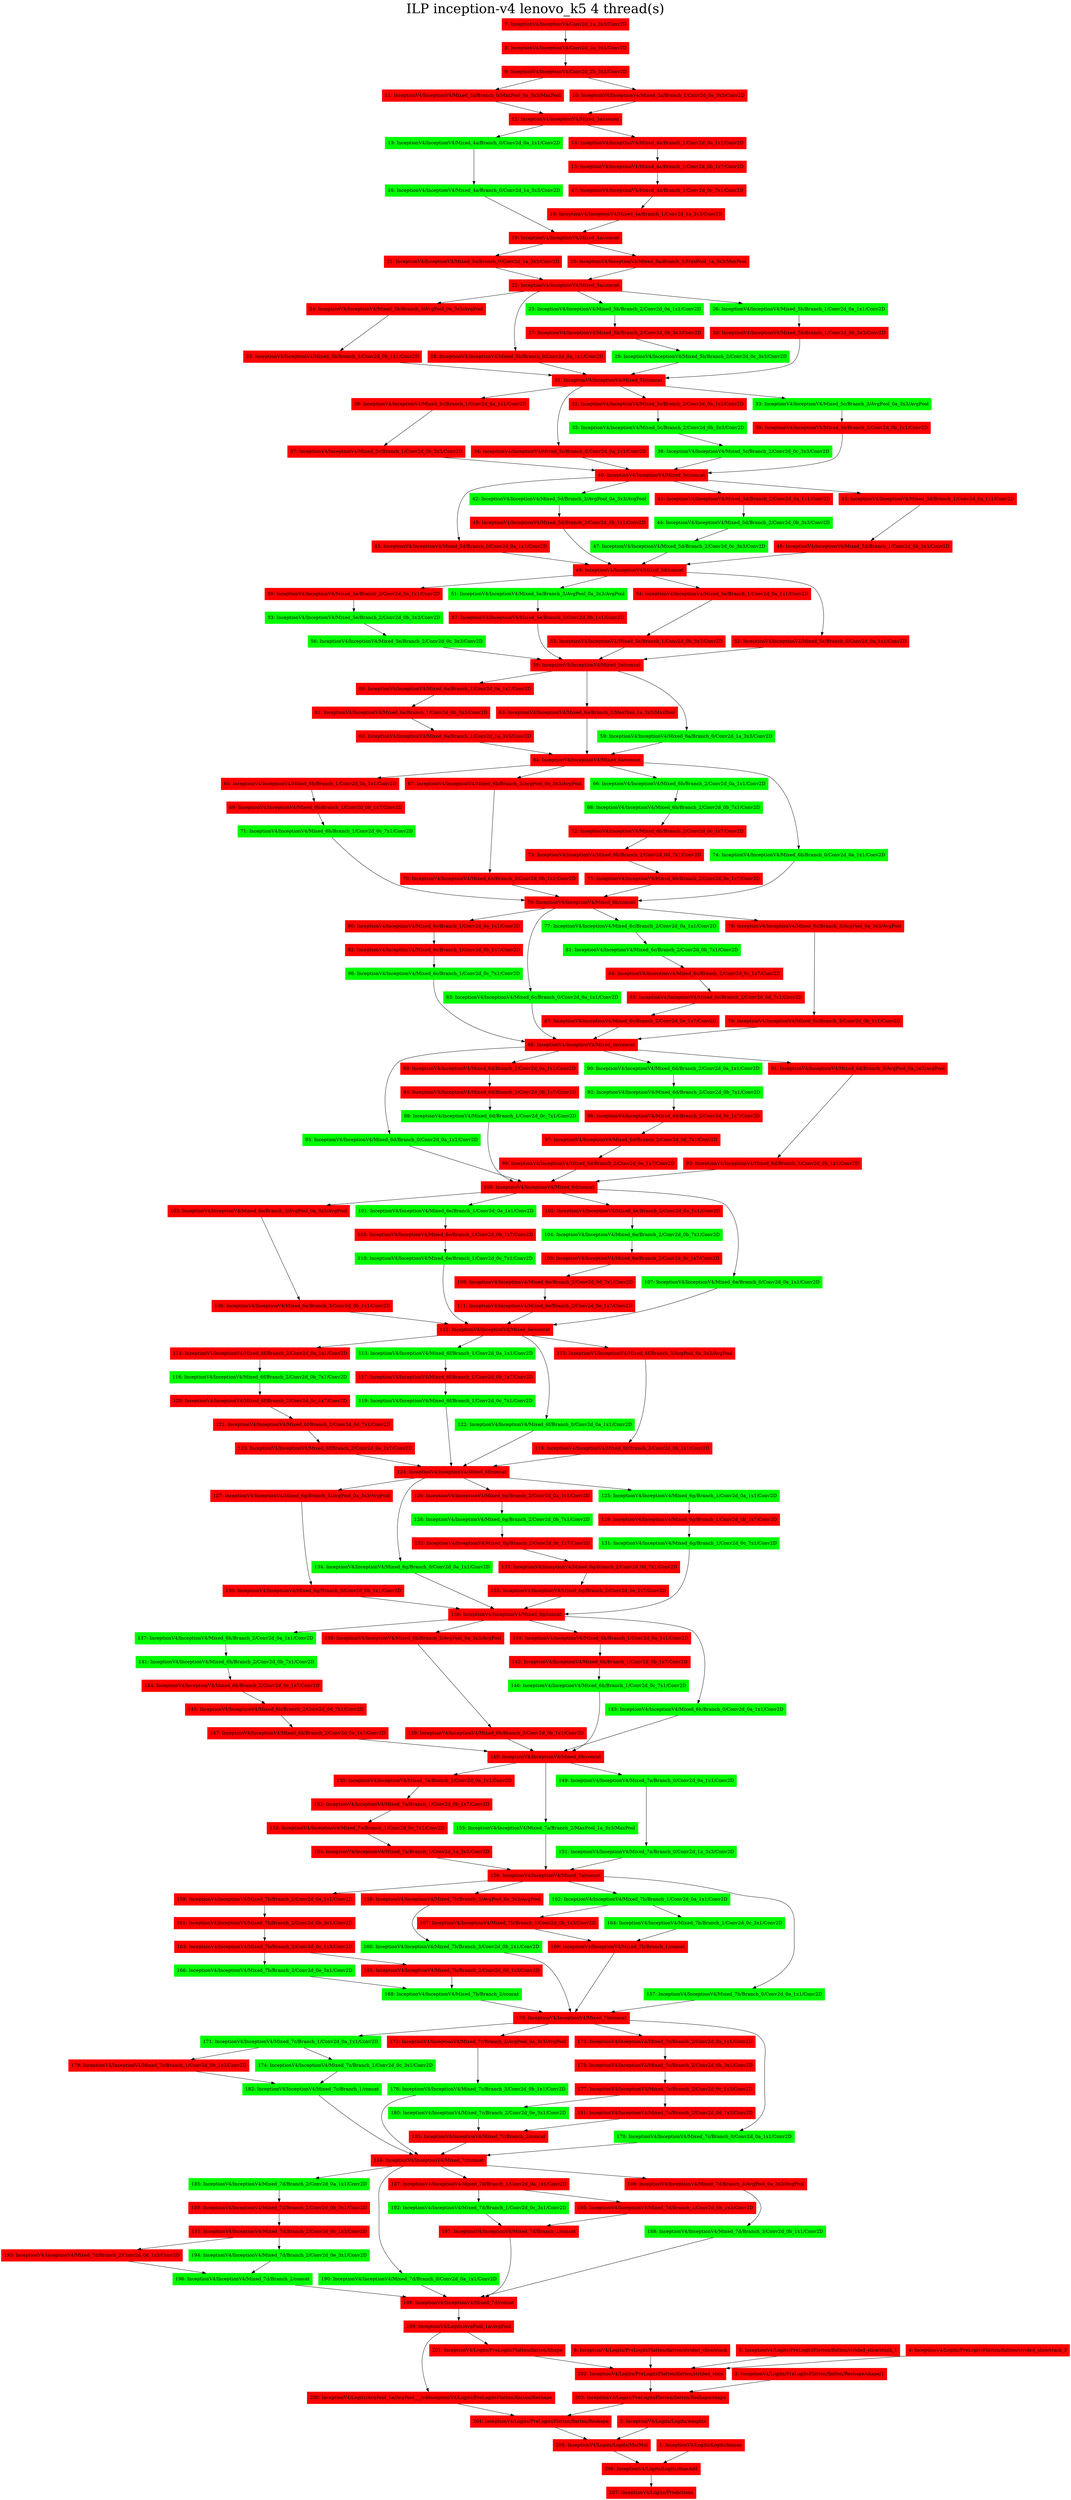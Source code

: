 digraph G {
label     = "ILP inception-v4 lenovo_k5 4 thread(s)"
    labelloc  =  t // t: Place the graph's title on top.
    fontsize  = 40 // Make title stand out by giving a large font size
    fontcolor = black"7: InceptionV4/InceptionV4/Conv2d_1a_3x3/Conv2D"->"8: InceptionV4/InceptionV4/Conv2d_2a_3x3/Conv2D";
"7: InceptionV4/InceptionV4/Conv2d_1a_3x3/Conv2D" [shape=box,style=filled,color=red];
"8: InceptionV4/InceptionV4/Conv2d_2a_3x3/Conv2D"->"9: InceptionV4/InceptionV4/Conv2d_2b_3x3/Conv2D";
"8: InceptionV4/InceptionV4/Conv2d_2a_3x3/Conv2D" [shape=box,style=filled,color=red];
"9: InceptionV4/InceptionV4/Conv2d_2b_3x3/Conv2D"->"11: InceptionV4/InceptionV4/Mixed_3a/Branch_0/MaxPool_0a_3x3/MaxPool";
"9: InceptionV4/InceptionV4/Conv2d_2b_3x3/Conv2D"->"10: InceptionV4/InceptionV4/Mixed_3a/Branch_1/Conv2d_0a_3x3/Conv2D";
"9: InceptionV4/InceptionV4/Conv2d_2b_3x3/Conv2D" [shape=box,style=filled,color=red];
"11: InceptionV4/InceptionV4/Mixed_3a/Branch_0/MaxPool_0a_3x3/MaxPool"->"12: InceptionV4/InceptionV4/Mixed_3a/concat";
"11: InceptionV4/InceptionV4/Mixed_3a/Branch_0/MaxPool_0a_3x3/MaxPool" [shape=box,style=filled,color=red];
"10: InceptionV4/InceptionV4/Mixed_3a/Branch_1/Conv2d_0a_3x3/Conv2D"->"12: InceptionV4/InceptionV4/Mixed_3a/concat";
"10: InceptionV4/InceptionV4/Mixed_3a/Branch_1/Conv2d_0a_3x3/Conv2D" [shape=box,style=filled,color=red];
"12: InceptionV4/InceptionV4/Mixed_3a/concat"->"13: InceptionV4/InceptionV4/Mixed_4a/Branch_0/Conv2d_0a_1x1/Conv2D";
"12: InceptionV4/InceptionV4/Mixed_3a/concat"->"14: InceptionV4/InceptionV4/Mixed_4a/Branch_1/Conv2d_0a_1x1/Conv2D";
"12: InceptionV4/InceptionV4/Mixed_3a/concat" [shape=box,style=filled,color=red];
"13: InceptionV4/InceptionV4/Mixed_4a/Branch_0/Conv2d_0a_1x1/Conv2D"->"16: InceptionV4/InceptionV4/Mixed_4a/Branch_0/Conv2d_1a_3x3/Conv2D";
"13: InceptionV4/InceptionV4/Mixed_4a/Branch_0/Conv2d_0a_1x1/Conv2D" [shape=box,style=filled,color=green];
"16: InceptionV4/InceptionV4/Mixed_4a/Branch_0/Conv2d_1a_3x3/Conv2D"->"19: InceptionV4/InceptionV4/Mixed_4a/concat";
"16: InceptionV4/InceptionV4/Mixed_4a/Branch_0/Conv2d_1a_3x3/Conv2D" [shape=box,style=filled,color=green];
"14: InceptionV4/InceptionV4/Mixed_4a/Branch_1/Conv2d_0a_1x1/Conv2D"->"15: InceptionV4/InceptionV4/Mixed_4a/Branch_1/Conv2d_0b_1x7/Conv2D";
"14: InceptionV4/InceptionV4/Mixed_4a/Branch_1/Conv2d_0a_1x1/Conv2D" [shape=box,style=filled,color=red];
"15: InceptionV4/InceptionV4/Mixed_4a/Branch_1/Conv2d_0b_1x7/Conv2D"->"17: InceptionV4/InceptionV4/Mixed_4a/Branch_1/Conv2d_0c_7x1/Conv2D";
"15: InceptionV4/InceptionV4/Mixed_4a/Branch_1/Conv2d_0b_1x7/Conv2D" [shape=box,style=filled,color=red];
"17: InceptionV4/InceptionV4/Mixed_4a/Branch_1/Conv2d_0c_7x1/Conv2D"->"18: InceptionV4/InceptionV4/Mixed_4a/Branch_1/Conv2d_1a_3x3/Conv2D";
"17: InceptionV4/InceptionV4/Mixed_4a/Branch_1/Conv2d_0c_7x1/Conv2D" [shape=box,style=filled,color=red];
"18: InceptionV4/InceptionV4/Mixed_4a/Branch_1/Conv2d_1a_3x3/Conv2D"->"19: InceptionV4/InceptionV4/Mixed_4a/concat";
"18: InceptionV4/InceptionV4/Mixed_4a/Branch_1/Conv2d_1a_3x3/Conv2D" [shape=box,style=filled,color=red];
"19: InceptionV4/InceptionV4/Mixed_4a/concat"->"21: InceptionV4/InceptionV4/Mixed_5a/Branch_0/Conv2d_1a_3x3/Conv2D";
"19: InceptionV4/InceptionV4/Mixed_4a/concat"->"20: InceptionV4/InceptionV4/Mixed_5a/Branch_1/MaxPool_1a_3x3/MaxPool";
"19: InceptionV4/InceptionV4/Mixed_4a/concat" [shape=box,style=filled,color=red];
"21: InceptionV4/InceptionV4/Mixed_5a/Branch_0/Conv2d_1a_3x3/Conv2D"->"22: InceptionV4/InceptionV4/Mixed_5a/concat";
"21: InceptionV4/InceptionV4/Mixed_5a/Branch_0/Conv2d_1a_3x3/Conv2D" [shape=box,style=filled,color=red];
"20: InceptionV4/InceptionV4/Mixed_5a/Branch_1/MaxPool_1a_3x3/MaxPool"->"22: InceptionV4/InceptionV4/Mixed_5a/concat";
"20: InceptionV4/InceptionV4/Mixed_5a/Branch_1/MaxPool_1a_3x3/MaxPool" [shape=box,style=filled,color=red];
"22: InceptionV4/InceptionV4/Mixed_5a/concat"->"24: InceptionV4/InceptionV4/Mixed_5b/Branch_3/AvgPool_0a_3x3/AvgPool";
"22: InceptionV4/InceptionV4/Mixed_5a/concat"->"28: InceptionV4/InceptionV4/Mixed_5b/Branch_0/Conv2d_0a_1x1/Conv2D";
"22: InceptionV4/InceptionV4/Mixed_5a/concat"->"23: InceptionV4/InceptionV4/Mixed_5b/Branch_2/Conv2d_0a_1x1/Conv2D";
"22: InceptionV4/InceptionV4/Mixed_5a/concat"->"26: InceptionV4/InceptionV4/Mixed_5b/Branch_1/Conv2d_0a_1x1/Conv2D";
"22: InceptionV4/InceptionV4/Mixed_5a/concat" [shape=box,style=filled,color=red];
"28: InceptionV4/InceptionV4/Mixed_5b/Branch_0/Conv2d_0a_1x1/Conv2D"->"31: InceptionV4/InceptionV4/Mixed_5b/concat";
"28: InceptionV4/InceptionV4/Mixed_5b/Branch_0/Conv2d_0a_1x1/Conv2D" [shape=box,style=filled,color=red];
"26: InceptionV4/InceptionV4/Mixed_5b/Branch_1/Conv2d_0a_1x1/Conv2D"->"30: InceptionV4/InceptionV4/Mixed_5b/Branch_1/Conv2d_0b_3x3/Conv2D";
"26: InceptionV4/InceptionV4/Mixed_5b/Branch_1/Conv2d_0a_1x1/Conv2D" [shape=box,style=filled,color=green];
"30: InceptionV4/InceptionV4/Mixed_5b/Branch_1/Conv2d_0b_3x3/Conv2D"->"31: InceptionV4/InceptionV4/Mixed_5b/concat";
"30: InceptionV4/InceptionV4/Mixed_5b/Branch_1/Conv2d_0b_3x3/Conv2D" [shape=box,style=filled,color=red];
"23: InceptionV4/InceptionV4/Mixed_5b/Branch_2/Conv2d_0a_1x1/Conv2D"->"27: InceptionV4/InceptionV4/Mixed_5b/Branch_2/Conv2d_0b_3x3/Conv2D";
"23: InceptionV4/InceptionV4/Mixed_5b/Branch_2/Conv2d_0a_1x1/Conv2D" [shape=box,style=filled,color=green];
"27: InceptionV4/InceptionV4/Mixed_5b/Branch_2/Conv2d_0b_3x3/Conv2D"->"29: InceptionV4/InceptionV4/Mixed_5b/Branch_2/Conv2d_0c_3x3/Conv2D";
"27: InceptionV4/InceptionV4/Mixed_5b/Branch_2/Conv2d_0b_3x3/Conv2D" [shape=box,style=filled,color=red];
"29: InceptionV4/InceptionV4/Mixed_5b/Branch_2/Conv2d_0c_3x3/Conv2D"->"31: InceptionV4/InceptionV4/Mixed_5b/concat";
"29: InceptionV4/InceptionV4/Mixed_5b/Branch_2/Conv2d_0c_3x3/Conv2D" [shape=box,style=filled,color=green];
"24: InceptionV4/InceptionV4/Mixed_5b/Branch_3/AvgPool_0a_3x3/AvgPool"->"25: InceptionV4/InceptionV4/Mixed_5b/Branch_3/Conv2d_0b_1x1/Conv2D";
"24: InceptionV4/InceptionV4/Mixed_5b/Branch_3/AvgPool_0a_3x3/AvgPool" [shape=box,style=filled,color=red];
"25: InceptionV4/InceptionV4/Mixed_5b/Branch_3/Conv2d_0b_1x1/Conv2D"->"31: InceptionV4/InceptionV4/Mixed_5b/concat";
"25: InceptionV4/InceptionV4/Mixed_5b/Branch_3/Conv2d_0b_1x1/Conv2D" [shape=box,style=filled,color=red];
"31: InceptionV4/InceptionV4/Mixed_5b/concat"->"36: InceptionV4/InceptionV4/Mixed_5c/Branch_1/Conv2d_0a_1x1/Conv2D";
"31: InceptionV4/InceptionV4/Mixed_5b/concat"->"34: InceptionV4/InceptionV4/Mixed_5c/Branch_0/Conv2d_0a_1x1/Conv2D";
"31: InceptionV4/InceptionV4/Mixed_5b/concat"->"32: InceptionV4/InceptionV4/Mixed_5c/Branch_2/Conv2d_0a_1x1/Conv2D";
"31: InceptionV4/InceptionV4/Mixed_5b/concat"->"33: InceptionV4/InceptionV4/Mixed_5c/Branch_3/AvgPool_0a_3x3/AvgPool";
"31: InceptionV4/InceptionV4/Mixed_5b/concat" [shape=box,style=filled,color=red];
"34: InceptionV4/InceptionV4/Mixed_5c/Branch_0/Conv2d_0a_1x1/Conv2D"->"40: InceptionV4/InceptionV4/Mixed_5c/concat";
"34: InceptionV4/InceptionV4/Mixed_5c/Branch_0/Conv2d_0a_1x1/Conv2D" [shape=box,style=filled,color=red];
"36: InceptionV4/InceptionV4/Mixed_5c/Branch_1/Conv2d_0a_1x1/Conv2D"->"37: InceptionV4/InceptionV4/Mixed_5c/Branch_1/Conv2d_0b_3x3/Conv2D";
"36: InceptionV4/InceptionV4/Mixed_5c/Branch_1/Conv2d_0a_1x1/Conv2D" [shape=box,style=filled,color=red];
"37: InceptionV4/InceptionV4/Mixed_5c/Branch_1/Conv2d_0b_3x3/Conv2D"->"40: InceptionV4/InceptionV4/Mixed_5c/concat";
"37: InceptionV4/InceptionV4/Mixed_5c/Branch_1/Conv2d_0b_3x3/Conv2D" [shape=box,style=filled,color=red];
"32: InceptionV4/InceptionV4/Mixed_5c/Branch_2/Conv2d_0a_1x1/Conv2D"->"35: InceptionV4/InceptionV4/Mixed_5c/Branch_2/Conv2d_0b_3x3/Conv2D";
"32: InceptionV4/InceptionV4/Mixed_5c/Branch_2/Conv2d_0a_1x1/Conv2D" [shape=box,style=filled,color=red];
"35: InceptionV4/InceptionV4/Mixed_5c/Branch_2/Conv2d_0b_3x3/Conv2D"->"38: InceptionV4/InceptionV4/Mixed_5c/Branch_2/Conv2d_0c_3x3/Conv2D";
"35: InceptionV4/InceptionV4/Mixed_5c/Branch_2/Conv2d_0b_3x3/Conv2D" [shape=box,style=filled,color=green];
"38: InceptionV4/InceptionV4/Mixed_5c/Branch_2/Conv2d_0c_3x3/Conv2D"->"40: InceptionV4/InceptionV4/Mixed_5c/concat";
"38: InceptionV4/InceptionV4/Mixed_5c/Branch_2/Conv2d_0c_3x3/Conv2D" [shape=box,style=filled,color=green];
"33: InceptionV4/InceptionV4/Mixed_5c/Branch_3/AvgPool_0a_3x3/AvgPool"->"39: InceptionV4/InceptionV4/Mixed_5c/Branch_3/Conv2d_0b_1x1/Conv2D";
"33: InceptionV4/InceptionV4/Mixed_5c/Branch_3/AvgPool_0a_3x3/AvgPool" [shape=box,style=filled,color=green];
"39: InceptionV4/InceptionV4/Mixed_5c/Branch_3/Conv2d_0b_1x1/Conv2D"->"40: InceptionV4/InceptionV4/Mixed_5c/concat";
"39: InceptionV4/InceptionV4/Mixed_5c/Branch_3/Conv2d_0b_1x1/Conv2D" [shape=box,style=filled,color=red];
"40: InceptionV4/InceptionV4/Mixed_5c/concat"->"43: InceptionV4/InceptionV4/Mixed_5d/Branch_0/Conv2d_0a_1x1/Conv2D";
"40: InceptionV4/InceptionV4/Mixed_5c/concat"->"42: InceptionV4/InceptionV4/Mixed_5d/Branch_3/AvgPool_0a_3x3/AvgPool";
"40: InceptionV4/InceptionV4/Mixed_5c/concat"->"41: InceptionV4/InceptionV4/Mixed_5d/Branch_2/Conv2d_0a_1x1/Conv2D";
"40: InceptionV4/InceptionV4/Mixed_5c/concat"->"45: InceptionV4/InceptionV4/Mixed_5d/Branch_1/Conv2d_0a_1x1/Conv2D";
"40: InceptionV4/InceptionV4/Mixed_5c/concat" [shape=box,style=filled,color=red];
"43: InceptionV4/InceptionV4/Mixed_5d/Branch_0/Conv2d_0a_1x1/Conv2D"->"49: InceptionV4/InceptionV4/Mixed_5d/concat";
"43: InceptionV4/InceptionV4/Mixed_5d/Branch_0/Conv2d_0a_1x1/Conv2D" [shape=box,style=filled,color=red];
"45: InceptionV4/InceptionV4/Mixed_5d/Branch_1/Conv2d_0a_1x1/Conv2D"->"46: InceptionV4/InceptionV4/Mixed_5d/Branch_1/Conv2d_0b_3x3/Conv2D";
"45: InceptionV4/InceptionV4/Mixed_5d/Branch_1/Conv2d_0a_1x1/Conv2D" [shape=box,style=filled,color=red];
"46: InceptionV4/InceptionV4/Mixed_5d/Branch_1/Conv2d_0b_3x3/Conv2D"->"49: InceptionV4/InceptionV4/Mixed_5d/concat";
"46: InceptionV4/InceptionV4/Mixed_5d/Branch_1/Conv2d_0b_3x3/Conv2D" [shape=box,style=filled,color=red];
"41: InceptionV4/InceptionV4/Mixed_5d/Branch_2/Conv2d_0a_1x1/Conv2D"->"44: InceptionV4/InceptionV4/Mixed_5d/Branch_2/Conv2d_0b_3x3/Conv2D";
"41: InceptionV4/InceptionV4/Mixed_5d/Branch_2/Conv2d_0a_1x1/Conv2D" [shape=box,style=filled,color=red];
"44: InceptionV4/InceptionV4/Mixed_5d/Branch_2/Conv2d_0b_3x3/Conv2D"->"47: InceptionV4/InceptionV4/Mixed_5d/Branch_2/Conv2d_0c_3x3/Conv2D";
"44: InceptionV4/InceptionV4/Mixed_5d/Branch_2/Conv2d_0b_3x3/Conv2D" [shape=box,style=filled,color=green];
"47: InceptionV4/InceptionV4/Mixed_5d/Branch_2/Conv2d_0c_3x3/Conv2D"->"49: InceptionV4/InceptionV4/Mixed_5d/concat";
"47: InceptionV4/InceptionV4/Mixed_5d/Branch_2/Conv2d_0c_3x3/Conv2D" [shape=box,style=filled,color=green];
"42: InceptionV4/InceptionV4/Mixed_5d/Branch_3/AvgPool_0a_3x3/AvgPool"->"48: InceptionV4/InceptionV4/Mixed_5d/Branch_3/Conv2d_0b_1x1/Conv2D";
"42: InceptionV4/InceptionV4/Mixed_5d/Branch_3/AvgPool_0a_3x3/AvgPool" [shape=box,style=filled,color=green];
"48: InceptionV4/InceptionV4/Mixed_5d/Branch_3/Conv2d_0b_1x1/Conv2D"->"49: InceptionV4/InceptionV4/Mixed_5d/concat";
"48: InceptionV4/InceptionV4/Mixed_5d/Branch_3/Conv2d_0b_1x1/Conv2D" [shape=box,style=filled,color=red];
"49: InceptionV4/InceptionV4/Mixed_5d/concat"->"50: InceptionV4/InceptionV4/Mixed_5e/Branch_2/Conv2d_0a_1x1/Conv2D";
"49: InceptionV4/InceptionV4/Mixed_5d/concat"->"51: InceptionV4/InceptionV4/Mixed_5e/Branch_3/AvgPool_0a_3x3/AvgPool";
"49: InceptionV4/InceptionV4/Mixed_5d/concat"->"54: InceptionV4/InceptionV4/Mixed_5e/Branch_1/Conv2d_0a_1x1/Conv2D";
"49: InceptionV4/InceptionV4/Mixed_5d/concat"->"52: InceptionV4/InceptionV4/Mixed_5e/Branch_0/Conv2d_0a_1x1/Conv2D";
"49: InceptionV4/InceptionV4/Mixed_5d/concat" [shape=box,style=filled,color=red];
"52: InceptionV4/InceptionV4/Mixed_5e/Branch_0/Conv2d_0a_1x1/Conv2D"->"58: InceptionV4/InceptionV4/Mixed_5e/concat";
"52: InceptionV4/InceptionV4/Mixed_5e/Branch_0/Conv2d_0a_1x1/Conv2D" [shape=box,style=filled,color=red];
"54: InceptionV4/InceptionV4/Mixed_5e/Branch_1/Conv2d_0a_1x1/Conv2D"->"55: InceptionV4/InceptionV4/Mixed_5e/Branch_1/Conv2d_0b_3x3/Conv2D";
"54: InceptionV4/InceptionV4/Mixed_5e/Branch_1/Conv2d_0a_1x1/Conv2D" [shape=box,style=filled,color=red];
"55: InceptionV4/InceptionV4/Mixed_5e/Branch_1/Conv2d_0b_3x3/Conv2D"->"58: InceptionV4/InceptionV4/Mixed_5e/concat";
"55: InceptionV4/InceptionV4/Mixed_5e/Branch_1/Conv2d_0b_3x3/Conv2D" [shape=box,style=filled,color=red];
"50: InceptionV4/InceptionV4/Mixed_5e/Branch_2/Conv2d_0a_1x1/Conv2D"->"53: InceptionV4/InceptionV4/Mixed_5e/Branch_2/Conv2d_0b_3x3/Conv2D";
"50: InceptionV4/InceptionV4/Mixed_5e/Branch_2/Conv2d_0a_1x1/Conv2D" [shape=box,style=filled,color=red];
"53: InceptionV4/InceptionV4/Mixed_5e/Branch_2/Conv2d_0b_3x3/Conv2D"->"56: InceptionV4/InceptionV4/Mixed_5e/Branch_2/Conv2d_0c_3x3/Conv2D";
"53: InceptionV4/InceptionV4/Mixed_5e/Branch_2/Conv2d_0b_3x3/Conv2D" [shape=box,style=filled,color=green];
"56: InceptionV4/InceptionV4/Mixed_5e/Branch_2/Conv2d_0c_3x3/Conv2D"->"58: InceptionV4/InceptionV4/Mixed_5e/concat";
"56: InceptionV4/InceptionV4/Mixed_5e/Branch_2/Conv2d_0c_3x3/Conv2D" [shape=box,style=filled,color=green];
"51: InceptionV4/InceptionV4/Mixed_5e/Branch_3/AvgPool_0a_3x3/AvgPool"->"57: InceptionV4/InceptionV4/Mixed_5e/Branch_3/Conv2d_0b_1x1/Conv2D";
"51: InceptionV4/InceptionV4/Mixed_5e/Branch_3/AvgPool_0a_3x3/AvgPool" [shape=box,style=filled,color=green];
"57: InceptionV4/InceptionV4/Mixed_5e/Branch_3/Conv2d_0b_1x1/Conv2D"->"58: InceptionV4/InceptionV4/Mixed_5e/concat";
"57: InceptionV4/InceptionV4/Mixed_5e/Branch_3/Conv2d_0b_1x1/Conv2D" [shape=box,style=filled,color=red];
"58: InceptionV4/InceptionV4/Mixed_5e/concat"->"60: InceptionV4/InceptionV4/Mixed_6a/Branch_1/Conv2d_0a_1x1/Conv2D";
"58: InceptionV4/InceptionV4/Mixed_5e/concat"->"63: InceptionV4/InceptionV4/Mixed_6a/Branch_2/MaxPool_1a_3x3/MaxPool";
"58: InceptionV4/InceptionV4/Mixed_5e/concat"->"59: InceptionV4/InceptionV4/Mixed_6a/Branch_0/Conv2d_1a_3x3/Conv2D";
"58: InceptionV4/InceptionV4/Mixed_5e/concat" [shape=box,style=filled,color=red];
"59: InceptionV4/InceptionV4/Mixed_6a/Branch_0/Conv2d_1a_3x3/Conv2D"->"64: InceptionV4/InceptionV4/Mixed_6a/concat";
"59: InceptionV4/InceptionV4/Mixed_6a/Branch_0/Conv2d_1a_3x3/Conv2D" [shape=box,style=filled,color=green];
"60: InceptionV4/InceptionV4/Mixed_6a/Branch_1/Conv2d_0a_1x1/Conv2D"->"61: InceptionV4/InceptionV4/Mixed_6a/Branch_1/Conv2d_0b_3x3/Conv2D";
"60: InceptionV4/InceptionV4/Mixed_6a/Branch_1/Conv2d_0a_1x1/Conv2D" [shape=box,style=filled,color=red];
"61: InceptionV4/InceptionV4/Mixed_6a/Branch_1/Conv2d_0b_3x3/Conv2D"->"62: InceptionV4/InceptionV4/Mixed_6a/Branch_1/Conv2d_1a_3x3/Conv2D";
"61: InceptionV4/InceptionV4/Mixed_6a/Branch_1/Conv2d_0b_3x3/Conv2D" [shape=box,style=filled,color=red];
"62: InceptionV4/InceptionV4/Mixed_6a/Branch_1/Conv2d_1a_3x3/Conv2D"->"64: InceptionV4/InceptionV4/Mixed_6a/concat";
"62: InceptionV4/InceptionV4/Mixed_6a/Branch_1/Conv2d_1a_3x3/Conv2D" [shape=box,style=filled,color=red];
"63: InceptionV4/InceptionV4/Mixed_6a/Branch_2/MaxPool_1a_3x3/MaxPool"->"64: InceptionV4/InceptionV4/Mixed_6a/concat";
"63: InceptionV4/InceptionV4/Mixed_6a/Branch_2/MaxPool_1a_3x3/MaxPool" [shape=box,style=filled,color=red];
"64: InceptionV4/InceptionV4/Mixed_6a/concat"->"65: InceptionV4/InceptionV4/Mixed_6b/Branch_1/Conv2d_0a_1x1/Conv2D";
"64: InceptionV4/InceptionV4/Mixed_6a/concat"->"67: InceptionV4/InceptionV4/Mixed_6b/Branch_3/AvgPool_0a_3x3/AvgPool";
"64: InceptionV4/InceptionV4/Mixed_6a/concat"->"66: InceptionV4/InceptionV4/Mixed_6b/Branch_2/Conv2d_0a_1x1/Conv2D";
"64: InceptionV4/InceptionV4/Mixed_6a/concat"->"74: InceptionV4/InceptionV4/Mixed_6b/Branch_0/Conv2d_0a_1x1/Conv2D";
"64: InceptionV4/InceptionV4/Mixed_6a/concat" [shape=box,style=filled,color=red];
"74: InceptionV4/InceptionV4/Mixed_6b/Branch_0/Conv2d_0a_1x1/Conv2D"->"76: InceptionV4/InceptionV4/Mixed_6b/concat";
"74: InceptionV4/InceptionV4/Mixed_6b/Branch_0/Conv2d_0a_1x1/Conv2D" [shape=box,style=filled,color=green];
"65: InceptionV4/InceptionV4/Mixed_6b/Branch_1/Conv2d_0a_1x1/Conv2D"->"69: InceptionV4/InceptionV4/Mixed_6b/Branch_1/Conv2d_0b_1x7/Conv2D";
"65: InceptionV4/InceptionV4/Mixed_6b/Branch_1/Conv2d_0a_1x1/Conv2D" [shape=box,style=filled,color=red];
"69: InceptionV4/InceptionV4/Mixed_6b/Branch_1/Conv2d_0b_1x7/Conv2D"->"71: InceptionV4/InceptionV4/Mixed_6b/Branch_1/Conv2d_0c_7x1/Conv2D";
"69: InceptionV4/InceptionV4/Mixed_6b/Branch_1/Conv2d_0b_1x7/Conv2D" [shape=box,style=filled,color=red];
"71: InceptionV4/InceptionV4/Mixed_6b/Branch_1/Conv2d_0c_7x1/Conv2D"->"76: InceptionV4/InceptionV4/Mixed_6b/concat";
"71: InceptionV4/InceptionV4/Mixed_6b/Branch_1/Conv2d_0c_7x1/Conv2D" [shape=box,style=filled,color=green];
"66: InceptionV4/InceptionV4/Mixed_6b/Branch_2/Conv2d_0a_1x1/Conv2D"->"68: InceptionV4/InceptionV4/Mixed_6b/Branch_2/Conv2d_0b_7x1/Conv2D";
"66: InceptionV4/InceptionV4/Mixed_6b/Branch_2/Conv2d_0a_1x1/Conv2D" [shape=box,style=filled,color=green];
"68: InceptionV4/InceptionV4/Mixed_6b/Branch_2/Conv2d_0b_7x1/Conv2D"->"72: InceptionV4/InceptionV4/Mixed_6b/Branch_2/Conv2d_0c_1x7/Conv2D";
"68: InceptionV4/InceptionV4/Mixed_6b/Branch_2/Conv2d_0b_7x1/Conv2D" [shape=box,style=filled,color=green];
"72: InceptionV4/InceptionV4/Mixed_6b/Branch_2/Conv2d_0c_1x7/Conv2D"->"73: InceptionV4/InceptionV4/Mixed_6b/Branch_2/Conv2d_0d_7x1/Conv2D";
"72: InceptionV4/InceptionV4/Mixed_6b/Branch_2/Conv2d_0c_1x7/Conv2D" [shape=box,style=filled,color=red];
"73: InceptionV4/InceptionV4/Mixed_6b/Branch_2/Conv2d_0d_7x1/Conv2D"->"75: InceptionV4/InceptionV4/Mixed_6b/Branch_2/Conv2d_0e_1x7/Conv2D";
"73: InceptionV4/InceptionV4/Mixed_6b/Branch_2/Conv2d_0d_7x1/Conv2D" [shape=box,style=filled,color=red];
"75: InceptionV4/InceptionV4/Mixed_6b/Branch_2/Conv2d_0e_1x7/Conv2D"->"76: InceptionV4/InceptionV4/Mixed_6b/concat";
"75: InceptionV4/InceptionV4/Mixed_6b/Branch_2/Conv2d_0e_1x7/Conv2D" [shape=box,style=filled,color=red];
"67: InceptionV4/InceptionV4/Mixed_6b/Branch_3/AvgPool_0a_3x3/AvgPool"->"70: InceptionV4/InceptionV4/Mixed_6b/Branch_3/Conv2d_0b_1x1/Conv2D";
"67: InceptionV4/InceptionV4/Mixed_6b/Branch_3/AvgPool_0a_3x3/AvgPool" [shape=box,style=filled,color=red];
"70: InceptionV4/InceptionV4/Mixed_6b/Branch_3/Conv2d_0b_1x1/Conv2D"->"76: InceptionV4/InceptionV4/Mixed_6b/concat";
"70: InceptionV4/InceptionV4/Mixed_6b/Branch_3/Conv2d_0b_1x1/Conv2D" [shape=box,style=filled,color=red];
"76: InceptionV4/InceptionV4/Mixed_6b/concat"->"80: InceptionV4/InceptionV4/Mixed_6c/Branch_1/Conv2d_0a_1x1/Conv2D";
"76: InceptionV4/InceptionV4/Mixed_6b/concat"->"83: InceptionV4/InceptionV4/Mixed_6c/Branch_0/Conv2d_0a_1x1/Conv2D";
"76: InceptionV4/InceptionV4/Mixed_6b/concat"->"77: InceptionV4/InceptionV4/Mixed_6c/Branch_2/Conv2d_0a_1x1/Conv2D";
"76: InceptionV4/InceptionV4/Mixed_6b/concat"->"78: InceptionV4/InceptionV4/Mixed_6c/Branch_3/AvgPool_0a_3x3/AvgPool";
"76: InceptionV4/InceptionV4/Mixed_6b/concat" [shape=box,style=filled,color=red];
"83: InceptionV4/InceptionV4/Mixed_6c/Branch_0/Conv2d_0a_1x1/Conv2D"->"88: InceptionV4/InceptionV4/Mixed_6c/concat";
"83: InceptionV4/InceptionV4/Mixed_6c/Branch_0/Conv2d_0a_1x1/Conv2D" [shape=box,style=filled,color=green];
"80: InceptionV4/InceptionV4/Mixed_6c/Branch_1/Conv2d_0a_1x1/Conv2D"->"82: InceptionV4/InceptionV4/Mixed_6c/Branch_1/Conv2d_0b_1x7/Conv2D";
"80: InceptionV4/InceptionV4/Mixed_6c/Branch_1/Conv2d_0a_1x1/Conv2D" [shape=box,style=filled,color=red];
"82: InceptionV4/InceptionV4/Mixed_6c/Branch_1/Conv2d_0b_1x7/Conv2D"->"86: InceptionV4/InceptionV4/Mixed_6c/Branch_1/Conv2d_0c_7x1/Conv2D";
"82: InceptionV4/InceptionV4/Mixed_6c/Branch_1/Conv2d_0b_1x7/Conv2D" [shape=box,style=filled,color=red];
"86: InceptionV4/InceptionV4/Mixed_6c/Branch_1/Conv2d_0c_7x1/Conv2D"->"88: InceptionV4/InceptionV4/Mixed_6c/concat";
"86: InceptionV4/InceptionV4/Mixed_6c/Branch_1/Conv2d_0c_7x1/Conv2D" [shape=box,style=filled,color=green];
"77: InceptionV4/InceptionV4/Mixed_6c/Branch_2/Conv2d_0a_1x1/Conv2D"->"81: InceptionV4/InceptionV4/Mixed_6c/Branch_2/Conv2d_0b_7x1/Conv2D";
"77: InceptionV4/InceptionV4/Mixed_6c/Branch_2/Conv2d_0a_1x1/Conv2D" [shape=box,style=filled,color=green];
"81: InceptionV4/InceptionV4/Mixed_6c/Branch_2/Conv2d_0b_7x1/Conv2D"->"84: InceptionV4/InceptionV4/Mixed_6c/Branch_2/Conv2d_0c_1x7/Conv2D";
"81: InceptionV4/InceptionV4/Mixed_6c/Branch_2/Conv2d_0b_7x1/Conv2D" [shape=box,style=filled,color=green];
"84: InceptionV4/InceptionV4/Mixed_6c/Branch_2/Conv2d_0c_1x7/Conv2D"->"85: InceptionV4/InceptionV4/Mixed_6c/Branch_2/Conv2d_0d_7x1/Conv2D";
"84: InceptionV4/InceptionV4/Mixed_6c/Branch_2/Conv2d_0c_1x7/Conv2D" [shape=box,style=filled,color=red];
"85: InceptionV4/InceptionV4/Mixed_6c/Branch_2/Conv2d_0d_7x1/Conv2D"->"87: InceptionV4/InceptionV4/Mixed_6c/Branch_2/Conv2d_0e_1x7/Conv2D";
"85: InceptionV4/InceptionV4/Mixed_6c/Branch_2/Conv2d_0d_7x1/Conv2D" [shape=box,style=filled,color=red];
"87: InceptionV4/InceptionV4/Mixed_6c/Branch_2/Conv2d_0e_1x7/Conv2D"->"88: InceptionV4/InceptionV4/Mixed_6c/concat";
"87: InceptionV4/InceptionV4/Mixed_6c/Branch_2/Conv2d_0e_1x7/Conv2D" [shape=box,style=filled,color=red];
"78: InceptionV4/InceptionV4/Mixed_6c/Branch_3/AvgPool_0a_3x3/AvgPool"->"79: InceptionV4/InceptionV4/Mixed_6c/Branch_3/Conv2d_0b_1x1/Conv2D";
"78: InceptionV4/InceptionV4/Mixed_6c/Branch_3/AvgPool_0a_3x3/AvgPool" [shape=box,style=filled,color=red];
"79: InceptionV4/InceptionV4/Mixed_6c/Branch_3/Conv2d_0b_1x1/Conv2D"->"88: InceptionV4/InceptionV4/Mixed_6c/concat";
"79: InceptionV4/InceptionV4/Mixed_6c/Branch_3/Conv2d_0b_1x1/Conv2D" [shape=box,style=filled,color=red];
"88: InceptionV4/InceptionV4/Mixed_6c/concat"->"95: InceptionV4/InceptionV4/Mixed_6d/Branch_0/Conv2d_0a_1x1/Conv2D";
"88: InceptionV4/InceptionV4/Mixed_6c/concat"->"89: InceptionV4/InceptionV4/Mixed_6d/Branch_1/Conv2d_0a_1x1/Conv2D";
"88: InceptionV4/InceptionV4/Mixed_6c/concat"->"90: InceptionV4/InceptionV4/Mixed_6d/Branch_2/Conv2d_0a_1x1/Conv2D";
"88: InceptionV4/InceptionV4/Mixed_6c/concat"->"91: InceptionV4/InceptionV4/Mixed_6d/Branch_3/AvgPool_0a_3x3/AvgPool";
"88: InceptionV4/InceptionV4/Mixed_6c/concat" [shape=box,style=filled,color=red];
"95: InceptionV4/InceptionV4/Mixed_6d/Branch_0/Conv2d_0a_1x1/Conv2D"->"100: InceptionV4/InceptionV4/Mixed_6d/concat";
"95: InceptionV4/InceptionV4/Mixed_6d/Branch_0/Conv2d_0a_1x1/Conv2D" [shape=box,style=filled,color=green];
"89: InceptionV4/InceptionV4/Mixed_6d/Branch_1/Conv2d_0a_1x1/Conv2D"->"94: InceptionV4/InceptionV4/Mixed_6d/Branch_1/Conv2d_0b_1x7/Conv2D";
"89: InceptionV4/InceptionV4/Mixed_6d/Branch_1/Conv2d_0a_1x1/Conv2D" [shape=box,style=filled,color=red];
"94: InceptionV4/InceptionV4/Mixed_6d/Branch_1/Conv2d_0b_1x7/Conv2D"->"98: InceptionV4/InceptionV4/Mixed_6d/Branch_1/Conv2d_0c_7x1/Conv2D";
"94: InceptionV4/InceptionV4/Mixed_6d/Branch_1/Conv2d_0b_1x7/Conv2D" [shape=box,style=filled,color=red];
"98: InceptionV4/InceptionV4/Mixed_6d/Branch_1/Conv2d_0c_7x1/Conv2D"->"100: InceptionV4/InceptionV4/Mixed_6d/concat";
"98: InceptionV4/InceptionV4/Mixed_6d/Branch_1/Conv2d_0c_7x1/Conv2D" [shape=box,style=filled,color=green];
"90: InceptionV4/InceptionV4/Mixed_6d/Branch_2/Conv2d_0a_1x1/Conv2D"->"92: InceptionV4/InceptionV4/Mixed_6d/Branch_2/Conv2d_0b_7x1/Conv2D";
"90: InceptionV4/InceptionV4/Mixed_6d/Branch_2/Conv2d_0a_1x1/Conv2D" [shape=box,style=filled,color=green];
"92: InceptionV4/InceptionV4/Mixed_6d/Branch_2/Conv2d_0b_7x1/Conv2D"->"96: InceptionV4/InceptionV4/Mixed_6d/Branch_2/Conv2d_0c_1x7/Conv2D";
"92: InceptionV4/InceptionV4/Mixed_6d/Branch_2/Conv2d_0b_7x1/Conv2D" [shape=box,style=filled,color=green];
"96: InceptionV4/InceptionV4/Mixed_6d/Branch_2/Conv2d_0c_1x7/Conv2D"->"97: InceptionV4/InceptionV4/Mixed_6d/Branch_2/Conv2d_0d_7x1/Conv2D";
"96: InceptionV4/InceptionV4/Mixed_6d/Branch_2/Conv2d_0c_1x7/Conv2D" [shape=box,style=filled,color=red];
"97: InceptionV4/InceptionV4/Mixed_6d/Branch_2/Conv2d_0d_7x1/Conv2D"->"99: InceptionV4/InceptionV4/Mixed_6d/Branch_2/Conv2d_0e_1x7/Conv2D";
"97: InceptionV4/InceptionV4/Mixed_6d/Branch_2/Conv2d_0d_7x1/Conv2D" [shape=box,style=filled,color=red];
"99: InceptionV4/InceptionV4/Mixed_6d/Branch_2/Conv2d_0e_1x7/Conv2D"->"100: InceptionV4/InceptionV4/Mixed_6d/concat";
"99: InceptionV4/InceptionV4/Mixed_6d/Branch_2/Conv2d_0e_1x7/Conv2D" [shape=box,style=filled,color=red];
"91: InceptionV4/InceptionV4/Mixed_6d/Branch_3/AvgPool_0a_3x3/AvgPool"->"93: InceptionV4/InceptionV4/Mixed_6d/Branch_3/Conv2d_0b_1x1/Conv2D";
"91: InceptionV4/InceptionV4/Mixed_6d/Branch_3/AvgPool_0a_3x3/AvgPool" [shape=box,style=filled,color=red];
"93: InceptionV4/InceptionV4/Mixed_6d/Branch_3/Conv2d_0b_1x1/Conv2D"->"100: InceptionV4/InceptionV4/Mixed_6d/concat";
"93: InceptionV4/InceptionV4/Mixed_6d/Branch_3/Conv2d_0b_1x1/Conv2D" [shape=box,style=filled,color=red];
"100: InceptionV4/InceptionV4/Mixed_6d/concat"->"103: InceptionV4/InceptionV4/Mixed_6e/Branch_3/AvgPool_0a_3x3/AvgPool";
"100: InceptionV4/InceptionV4/Mixed_6d/concat"->"101: InceptionV4/InceptionV4/Mixed_6e/Branch_1/Conv2d_0a_1x1/Conv2D";
"100: InceptionV4/InceptionV4/Mixed_6d/concat"->"102: InceptionV4/InceptionV4/Mixed_6e/Branch_2/Conv2d_0a_1x1/Conv2D";
"100: InceptionV4/InceptionV4/Mixed_6d/concat"->"107: InceptionV4/InceptionV4/Mixed_6e/Branch_0/Conv2d_0a_1x1/Conv2D";
"100: InceptionV4/InceptionV4/Mixed_6d/concat" [shape=box,style=filled,color=red];
"107: InceptionV4/InceptionV4/Mixed_6e/Branch_0/Conv2d_0a_1x1/Conv2D"->"112: InceptionV4/InceptionV4/Mixed_6e/concat";
"107: InceptionV4/InceptionV4/Mixed_6e/Branch_0/Conv2d_0a_1x1/Conv2D" [shape=box,style=filled,color=green];
"101: InceptionV4/InceptionV4/Mixed_6e/Branch_1/Conv2d_0a_1x1/Conv2D"->"105: InceptionV4/InceptionV4/Mixed_6e/Branch_1/Conv2d_0b_1x7/Conv2D";
"101: InceptionV4/InceptionV4/Mixed_6e/Branch_1/Conv2d_0a_1x1/Conv2D" [shape=box,style=filled,color=green];
"105: InceptionV4/InceptionV4/Mixed_6e/Branch_1/Conv2d_0b_1x7/Conv2D"->"110: InceptionV4/InceptionV4/Mixed_6e/Branch_1/Conv2d_0c_7x1/Conv2D";
"105: InceptionV4/InceptionV4/Mixed_6e/Branch_1/Conv2d_0b_1x7/Conv2D" [shape=box,style=filled,color=red];
"110: InceptionV4/InceptionV4/Mixed_6e/Branch_1/Conv2d_0c_7x1/Conv2D"->"112: InceptionV4/InceptionV4/Mixed_6e/concat";
"110: InceptionV4/InceptionV4/Mixed_6e/Branch_1/Conv2d_0c_7x1/Conv2D" [shape=box,style=filled,color=green];
"102: InceptionV4/InceptionV4/Mixed_6e/Branch_2/Conv2d_0a_1x1/Conv2D"->"104: InceptionV4/InceptionV4/Mixed_6e/Branch_2/Conv2d_0b_7x1/Conv2D";
"102: InceptionV4/InceptionV4/Mixed_6e/Branch_2/Conv2d_0a_1x1/Conv2D" [shape=box,style=filled,color=red];
"104: InceptionV4/InceptionV4/Mixed_6e/Branch_2/Conv2d_0b_7x1/Conv2D"->"108: InceptionV4/InceptionV4/Mixed_6e/Branch_2/Conv2d_0c_1x7/Conv2D";
"104: InceptionV4/InceptionV4/Mixed_6e/Branch_2/Conv2d_0b_7x1/Conv2D" [shape=box,style=filled,color=green];
"108: InceptionV4/InceptionV4/Mixed_6e/Branch_2/Conv2d_0c_1x7/Conv2D"->"109: InceptionV4/InceptionV4/Mixed_6e/Branch_2/Conv2d_0d_7x1/Conv2D";
"108: InceptionV4/InceptionV4/Mixed_6e/Branch_2/Conv2d_0c_1x7/Conv2D" [shape=box,style=filled,color=red];
"109: InceptionV4/InceptionV4/Mixed_6e/Branch_2/Conv2d_0d_7x1/Conv2D"->"111: InceptionV4/InceptionV4/Mixed_6e/Branch_2/Conv2d_0e_1x7/Conv2D";
"109: InceptionV4/InceptionV4/Mixed_6e/Branch_2/Conv2d_0d_7x1/Conv2D" [shape=box,style=filled,color=red];
"111: InceptionV4/InceptionV4/Mixed_6e/Branch_2/Conv2d_0e_1x7/Conv2D"->"112: InceptionV4/InceptionV4/Mixed_6e/concat";
"111: InceptionV4/InceptionV4/Mixed_6e/Branch_2/Conv2d_0e_1x7/Conv2D" [shape=box,style=filled,color=red];
"103: InceptionV4/InceptionV4/Mixed_6e/Branch_3/AvgPool_0a_3x3/AvgPool"->"106: InceptionV4/InceptionV4/Mixed_6e/Branch_3/Conv2d_0b_1x1/Conv2D";
"103: InceptionV4/InceptionV4/Mixed_6e/Branch_3/AvgPool_0a_3x3/AvgPool" [shape=box,style=filled,color=red];
"106: InceptionV4/InceptionV4/Mixed_6e/Branch_3/Conv2d_0b_1x1/Conv2D"->"112: InceptionV4/InceptionV4/Mixed_6e/concat";
"106: InceptionV4/InceptionV4/Mixed_6e/Branch_3/Conv2d_0b_1x1/Conv2D" [shape=box,style=filled,color=red];
"112: InceptionV4/InceptionV4/Mixed_6e/concat"->"114: InceptionV4/InceptionV4/Mixed_6f/Branch_2/Conv2d_0a_1x1/Conv2D";
"112: InceptionV4/InceptionV4/Mixed_6e/concat"->"113: InceptionV4/InceptionV4/Mixed_6f/Branch_1/Conv2d_0a_1x1/Conv2D";
"112: InceptionV4/InceptionV4/Mixed_6e/concat"->"122: InceptionV4/InceptionV4/Mixed_6f/Branch_0/Conv2d_0a_1x1/Conv2D";
"112: InceptionV4/InceptionV4/Mixed_6e/concat"->"115: InceptionV4/InceptionV4/Mixed_6f/Branch_3/AvgPool_0a_3x3/AvgPool";
"112: InceptionV4/InceptionV4/Mixed_6e/concat" [shape=box,style=filled,color=red];
"122: InceptionV4/InceptionV4/Mixed_6f/Branch_0/Conv2d_0a_1x1/Conv2D"->"124: InceptionV4/InceptionV4/Mixed_6f/concat";
"122: InceptionV4/InceptionV4/Mixed_6f/Branch_0/Conv2d_0a_1x1/Conv2D" [shape=box,style=filled,color=green];
"113: InceptionV4/InceptionV4/Mixed_6f/Branch_1/Conv2d_0a_1x1/Conv2D"->"117: InceptionV4/InceptionV4/Mixed_6f/Branch_1/Conv2d_0b_1x7/Conv2D";
"113: InceptionV4/InceptionV4/Mixed_6f/Branch_1/Conv2d_0a_1x1/Conv2D" [shape=box,style=filled,color=green];
"117: InceptionV4/InceptionV4/Mixed_6f/Branch_1/Conv2d_0b_1x7/Conv2D"->"119: InceptionV4/InceptionV4/Mixed_6f/Branch_1/Conv2d_0c_7x1/Conv2D";
"117: InceptionV4/InceptionV4/Mixed_6f/Branch_1/Conv2d_0b_1x7/Conv2D" [shape=box,style=filled,color=red];
"119: InceptionV4/InceptionV4/Mixed_6f/Branch_1/Conv2d_0c_7x1/Conv2D"->"124: InceptionV4/InceptionV4/Mixed_6f/concat";
"119: InceptionV4/InceptionV4/Mixed_6f/Branch_1/Conv2d_0c_7x1/Conv2D" [shape=box,style=filled,color=green];
"114: InceptionV4/InceptionV4/Mixed_6f/Branch_2/Conv2d_0a_1x1/Conv2D"->"116: InceptionV4/InceptionV4/Mixed_6f/Branch_2/Conv2d_0b_7x1/Conv2D";
"114: InceptionV4/InceptionV4/Mixed_6f/Branch_2/Conv2d_0a_1x1/Conv2D" [shape=box,style=filled,color=red];
"116: InceptionV4/InceptionV4/Mixed_6f/Branch_2/Conv2d_0b_7x1/Conv2D"->"120: InceptionV4/InceptionV4/Mixed_6f/Branch_2/Conv2d_0c_1x7/Conv2D";
"116: InceptionV4/InceptionV4/Mixed_6f/Branch_2/Conv2d_0b_7x1/Conv2D" [shape=box,style=filled,color=green];
"120: InceptionV4/InceptionV4/Mixed_6f/Branch_2/Conv2d_0c_1x7/Conv2D"->"121: InceptionV4/InceptionV4/Mixed_6f/Branch_2/Conv2d_0d_7x1/Conv2D";
"120: InceptionV4/InceptionV4/Mixed_6f/Branch_2/Conv2d_0c_1x7/Conv2D" [shape=box,style=filled,color=red];
"121: InceptionV4/InceptionV4/Mixed_6f/Branch_2/Conv2d_0d_7x1/Conv2D"->"123: InceptionV4/InceptionV4/Mixed_6f/Branch_2/Conv2d_0e_1x7/Conv2D";
"121: InceptionV4/InceptionV4/Mixed_6f/Branch_2/Conv2d_0d_7x1/Conv2D" [shape=box,style=filled,color=red];
"123: InceptionV4/InceptionV4/Mixed_6f/Branch_2/Conv2d_0e_1x7/Conv2D"->"124: InceptionV4/InceptionV4/Mixed_6f/concat";
"123: InceptionV4/InceptionV4/Mixed_6f/Branch_2/Conv2d_0e_1x7/Conv2D" [shape=box,style=filled,color=red];
"115: InceptionV4/InceptionV4/Mixed_6f/Branch_3/AvgPool_0a_3x3/AvgPool"->"118: InceptionV4/InceptionV4/Mixed_6f/Branch_3/Conv2d_0b_1x1/Conv2D";
"115: InceptionV4/InceptionV4/Mixed_6f/Branch_3/AvgPool_0a_3x3/AvgPool" [shape=box,style=filled,color=red];
"118: InceptionV4/InceptionV4/Mixed_6f/Branch_3/Conv2d_0b_1x1/Conv2D"->"124: InceptionV4/InceptionV4/Mixed_6f/concat";
"118: InceptionV4/InceptionV4/Mixed_6f/Branch_3/Conv2d_0b_1x1/Conv2D" [shape=box,style=filled,color=red];
"124: InceptionV4/InceptionV4/Mixed_6f/concat"->"127: InceptionV4/InceptionV4/Mixed_6g/Branch_3/AvgPool_0a_3x3/AvgPool";
"124: InceptionV4/InceptionV4/Mixed_6f/concat"->"134: InceptionV4/InceptionV4/Mixed_6g/Branch_0/Conv2d_0a_1x1/Conv2D";
"124: InceptionV4/InceptionV4/Mixed_6f/concat"->"126: InceptionV4/InceptionV4/Mixed_6g/Branch_2/Conv2d_0a_1x1/Conv2D";
"124: InceptionV4/InceptionV4/Mixed_6f/concat"->"125: InceptionV4/InceptionV4/Mixed_6g/Branch_1/Conv2d_0a_1x1/Conv2D";
"124: InceptionV4/InceptionV4/Mixed_6f/concat" [shape=box,style=filled,color=red];
"134: InceptionV4/InceptionV4/Mixed_6g/Branch_0/Conv2d_0a_1x1/Conv2D"->"136: InceptionV4/InceptionV4/Mixed_6g/concat";
"134: InceptionV4/InceptionV4/Mixed_6g/Branch_0/Conv2d_0a_1x1/Conv2D" [shape=box,style=filled,color=green];
"125: InceptionV4/InceptionV4/Mixed_6g/Branch_1/Conv2d_0a_1x1/Conv2D"->"129: InceptionV4/InceptionV4/Mixed_6g/Branch_1/Conv2d_0b_1x7/Conv2D";
"125: InceptionV4/InceptionV4/Mixed_6g/Branch_1/Conv2d_0a_1x1/Conv2D" [shape=box,style=filled,color=green];
"129: InceptionV4/InceptionV4/Mixed_6g/Branch_1/Conv2d_0b_1x7/Conv2D"->"131: InceptionV4/InceptionV4/Mixed_6g/Branch_1/Conv2d_0c_7x1/Conv2D";
"129: InceptionV4/InceptionV4/Mixed_6g/Branch_1/Conv2d_0b_1x7/Conv2D" [shape=box,style=filled,color=red];
"131: InceptionV4/InceptionV4/Mixed_6g/Branch_1/Conv2d_0c_7x1/Conv2D"->"136: InceptionV4/InceptionV4/Mixed_6g/concat";
"131: InceptionV4/InceptionV4/Mixed_6g/Branch_1/Conv2d_0c_7x1/Conv2D" [shape=box,style=filled,color=green];
"126: InceptionV4/InceptionV4/Mixed_6g/Branch_2/Conv2d_0a_1x1/Conv2D"->"128: InceptionV4/InceptionV4/Mixed_6g/Branch_2/Conv2d_0b_7x1/Conv2D";
"126: InceptionV4/InceptionV4/Mixed_6g/Branch_2/Conv2d_0a_1x1/Conv2D" [shape=box,style=filled,color=red];
"128: InceptionV4/InceptionV4/Mixed_6g/Branch_2/Conv2d_0b_7x1/Conv2D"->"132: InceptionV4/InceptionV4/Mixed_6g/Branch_2/Conv2d_0c_1x7/Conv2D";
"128: InceptionV4/InceptionV4/Mixed_6g/Branch_2/Conv2d_0b_7x1/Conv2D" [shape=box,style=filled,color=green];
"132: InceptionV4/InceptionV4/Mixed_6g/Branch_2/Conv2d_0c_1x7/Conv2D"->"133: InceptionV4/InceptionV4/Mixed_6g/Branch_2/Conv2d_0d_7x1/Conv2D";
"132: InceptionV4/InceptionV4/Mixed_6g/Branch_2/Conv2d_0c_1x7/Conv2D" [shape=box,style=filled,color=red];
"133: InceptionV4/InceptionV4/Mixed_6g/Branch_2/Conv2d_0d_7x1/Conv2D"->"135: InceptionV4/InceptionV4/Mixed_6g/Branch_2/Conv2d_0e_1x7/Conv2D";
"133: InceptionV4/InceptionV4/Mixed_6g/Branch_2/Conv2d_0d_7x1/Conv2D" [shape=box,style=filled,color=red];
"135: InceptionV4/InceptionV4/Mixed_6g/Branch_2/Conv2d_0e_1x7/Conv2D"->"136: InceptionV4/InceptionV4/Mixed_6g/concat";
"135: InceptionV4/InceptionV4/Mixed_6g/Branch_2/Conv2d_0e_1x7/Conv2D" [shape=box,style=filled,color=red];
"127: InceptionV4/InceptionV4/Mixed_6g/Branch_3/AvgPool_0a_3x3/AvgPool"->"130: InceptionV4/InceptionV4/Mixed_6g/Branch_3/Conv2d_0b_1x1/Conv2D";
"127: InceptionV4/InceptionV4/Mixed_6g/Branch_3/AvgPool_0a_3x3/AvgPool" [shape=box,style=filled,color=red];
"130: InceptionV4/InceptionV4/Mixed_6g/Branch_3/Conv2d_0b_1x1/Conv2D"->"136: InceptionV4/InceptionV4/Mixed_6g/concat";
"130: InceptionV4/InceptionV4/Mixed_6g/Branch_3/Conv2d_0b_1x1/Conv2D" [shape=box,style=filled,color=red];
"136: InceptionV4/InceptionV4/Mixed_6g/concat"->"137: InceptionV4/InceptionV4/Mixed_6h/Branch_2/Conv2d_0a_1x1/Conv2D";
"136: InceptionV4/InceptionV4/Mixed_6g/concat"->"138: InceptionV4/InceptionV4/Mixed_6h/Branch_3/AvgPool_0a_3x3/AvgPool";
"136: InceptionV4/InceptionV4/Mixed_6g/concat"->"140: InceptionV4/InceptionV4/Mixed_6h/Branch_1/Conv2d_0a_1x1/Conv2D";
"136: InceptionV4/InceptionV4/Mixed_6g/concat"->"143: InceptionV4/InceptionV4/Mixed_6h/Branch_0/Conv2d_0a_1x1/Conv2D";
"136: InceptionV4/InceptionV4/Mixed_6g/concat" [shape=box,style=filled,color=red];
"143: InceptionV4/InceptionV4/Mixed_6h/Branch_0/Conv2d_0a_1x1/Conv2D"->"148: InceptionV4/InceptionV4/Mixed_6h/concat";
"143: InceptionV4/InceptionV4/Mixed_6h/Branch_0/Conv2d_0a_1x1/Conv2D" [shape=box,style=filled,color=green];
"140: InceptionV4/InceptionV4/Mixed_6h/Branch_1/Conv2d_0a_1x1/Conv2D"->"142: InceptionV4/InceptionV4/Mixed_6h/Branch_1/Conv2d_0b_1x7/Conv2D";
"140: InceptionV4/InceptionV4/Mixed_6h/Branch_1/Conv2d_0a_1x1/Conv2D" [shape=box,style=filled,color=red];
"142: InceptionV4/InceptionV4/Mixed_6h/Branch_1/Conv2d_0b_1x7/Conv2D"->"146: InceptionV4/InceptionV4/Mixed_6h/Branch_1/Conv2d_0c_7x1/Conv2D";
"142: InceptionV4/InceptionV4/Mixed_6h/Branch_1/Conv2d_0b_1x7/Conv2D" [shape=box,style=filled,color=red];
"146: InceptionV4/InceptionV4/Mixed_6h/Branch_1/Conv2d_0c_7x1/Conv2D"->"148: InceptionV4/InceptionV4/Mixed_6h/concat";
"146: InceptionV4/InceptionV4/Mixed_6h/Branch_1/Conv2d_0c_7x1/Conv2D" [shape=box,style=filled,color=green];
"137: InceptionV4/InceptionV4/Mixed_6h/Branch_2/Conv2d_0a_1x1/Conv2D"->"141: InceptionV4/InceptionV4/Mixed_6h/Branch_2/Conv2d_0b_7x1/Conv2D";
"137: InceptionV4/InceptionV4/Mixed_6h/Branch_2/Conv2d_0a_1x1/Conv2D" [shape=box,style=filled,color=green];
"141: InceptionV4/InceptionV4/Mixed_6h/Branch_2/Conv2d_0b_7x1/Conv2D"->"144: InceptionV4/InceptionV4/Mixed_6h/Branch_2/Conv2d_0c_1x7/Conv2D";
"141: InceptionV4/InceptionV4/Mixed_6h/Branch_2/Conv2d_0b_7x1/Conv2D" [shape=box,style=filled,color=green];
"144: InceptionV4/InceptionV4/Mixed_6h/Branch_2/Conv2d_0c_1x7/Conv2D"->"145: InceptionV4/InceptionV4/Mixed_6h/Branch_2/Conv2d_0d_7x1/Conv2D";
"144: InceptionV4/InceptionV4/Mixed_6h/Branch_2/Conv2d_0c_1x7/Conv2D" [shape=box,style=filled,color=red];
"145: InceptionV4/InceptionV4/Mixed_6h/Branch_2/Conv2d_0d_7x1/Conv2D"->"147: InceptionV4/InceptionV4/Mixed_6h/Branch_2/Conv2d_0e_1x7/Conv2D";
"145: InceptionV4/InceptionV4/Mixed_6h/Branch_2/Conv2d_0d_7x1/Conv2D" [shape=box,style=filled,color=red];
"147: InceptionV4/InceptionV4/Mixed_6h/Branch_2/Conv2d_0e_1x7/Conv2D"->"148: InceptionV4/InceptionV4/Mixed_6h/concat";
"147: InceptionV4/InceptionV4/Mixed_6h/Branch_2/Conv2d_0e_1x7/Conv2D" [shape=box,style=filled,color=red];
"138: InceptionV4/InceptionV4/Mixed_6h/Branch_3/AvgPool_0a_3x3/AvgPool"->"139: InceptionV4/InceptionV4/Mixed_6h/Branch_3/Conv2d_0b_1x1/Conv2D";
"138: InceptionV4/InceptionV4/Mixed_6h/Branch_3/AvgPool_0a_3x3/AvgPool" [shape=box,style=filled,color=red];
"139: InceptionV4/InceptionV4/Mixed_6h/Branch_3/Conv2d_0b_1x1/Conv2D"->"148: InceptionV4/InceptionV4/Mixed_6h/concat";
"139: InceptionV4/InceptionV4/Mixed_6h/Branch_3/Conv2d_0b_1x1/Conv2D" [shape=box,style=filled,color=red];
"148: InceptionV4/InceptionV4/Mixed_6h/concat"->"150: InceptionV4/InceptionV4/Mixed_7a/Branch_1/Conv2d_0a_1x1/Conv2D";
"148: InceptionV4/InceptionV4/Mixed_6h/concat"->"155: InceptionV4/InceptionV4/Mixed_7a/Branch_2/MaxPool_1a_3x3/MaxPool";
"148: InceptionV4/InceptionV4/Mixed_6h/concat"->"149: InceptionV4/InceptionV4/Mixed_7a/Branch_0/Conv2d_0a_1x1/Conv2D";
"148: InceptionV4/InceptionV4/Mixed_6h/concat" [shape=box,style=filled,color=red];
"149: InceptionV4/InceptionV4/Mixed_7a/Branch_0/Conv2d_0a_1x1/Conv2D"->"151: InceptionV4/InceptionV4/Mixed_7a/Branch_0/Conv2d_1a_3x3/Conv2D";
"149: InceptionV4/InceptionV4/Mixed_7a/Branch_0/Conv2d_0a_1x1/Conv2D" [shape=box,style=filled,color=green];
"151: InceptionV4/InceptionV4/Mixed_7a/Branch_0/Conv2d_1a_3x3/Conv2D"->"156: InceptionV4/InceptionV4/Mixed_7a/concat";
"151: InceptionV4/InceptionV4/Mixed_7a/Branch_0/Conv2d_1a_3x3/Conv2D" [shape=box,style=filled,color=green];
"150: InceptionV4/InceptionV4/Mixed_7a/Branch_1/Conv2d_0a_1x1/Conv2D"->"152: InceptionV4/InceptionV4/Mixed_7a/Branch_1/Conv2d_0b_1x7/Conv2D";
"150: InceptionV4/InceptionV4/Mixed_7a/Branch_1/Conv2d_0a_1x1/Conv2D" [shape=box,style=filled,color=red];
"152: InceptionV4/InceptionV4/Mixed_7a/Branch_1/Conv2d_0b_1x7/Conv2D"->"153: InceptionV4/InceptionV4/Mixed_7a/Branch_1/Conv2d_0c_7x1/Conv2D";
"152: InceptionV4/InceptionV4/Mixed_7a/Branch_1/Conv2d_0b_1x7/Conv2D" [shape=box,style=filled,color=red];
"153: InceptionV4/InceptionV4/Mixed_7a/Branch_1/Conv2d_0c_7x1/Conv2D"->"154: InceptionV4/InceptionV4/Mixed_7a/Branch_1/Conv2d_1a_3x3/Conv2D";
"153: InceptionV4/InceptionV4/Mixed_7a/Branch_1/Conv2d_0c_7x1/Conv2D" [shape=box,style=filled,color=red];
"154: InceptionV4/InceptionV4/Mixed_7a/Branch_1/Conv2d_1a_3x3/Conv2D"->"156: InceptionV4/InceptionV4/Mixed_7a/concat";
"154: InceptionV4/InceptionV4/Mixed_7a/Branch_1/Conv2d_1a_3x3/Conv2D" [shape=box,style=filled,color=red];
"155: InceptionV4/InceptionV4/Mixed_7a/Branch_2/MaxPool_1a_3x3/MaxPool"->"156: InceptionV4/InceptionV4/Mixed_7a/concat";
"155: InceptionV4/InceptionV4/Mixed_7a/Branch_2/MaxPool_1a_3x3/MaxPool" [shape=box,style=filled,color=green];
"156: InceptionV4/InceptionV4/Mixed_7a/concat"->"159: InceptionV4/InceptionV4/Mixed_7b/Branch_2/Conv2d_0a_1x1/Conv2D";
"156: InceptionV4/InceptionV4/Mixed_7a/concat"->"158: InceptionV4/InceptionV4/Mixed_7b/Branch_3/AvgPool_0a_3x3/AvgPool";
"156: InceptionV4/InceptionV4/Mixed_7a/concat"->"162: InceptionV4/InceptionV4/Mixed_7b/Branch_1/Conv2d_0a_1x1/Conv2D";
"156: InceptionV4/InceptionV4/Mixed_7a/concat"->"157: InceptionV4/InceptionV4/Mixed_7b/Branch_0/Conv2d_0a_1x1/Conv2D";
"156: InceptionV4/InceptionV4/Mixed_7a/concat" [shape=box,style=filled,color=red];
"157: InceptionV4/InceptionV4/Mixed_7b/Branch_0/Conv2d_0a_1x1/Conv2D"->"170: InceptionV4/InceptionV4/Mixed_7b/concat";
"157: InceptionV4/InceptionV4/Mixed_7b/Branch_0/Conv2d_0a_1x1/Conv2D" [shape=box,style=filled,color=green];
"162: InceptionV4/InceptionV4/Mixed_7b/Branch_1/Conv2d_0a_1x1/Conv2D"->"167: InceptionV4/InceptionV4/Mixed_7b/Branch_1/Conv2d_0b_1x3/Conv2D";
"162: InceptionV4/InceptionV4/Mixed_7b/Branch_1/Conv2d_0a_1x1/Conv2D"->"164: InceptionV4/InceptionV4/Mixed_7b/Branch_1/Conv2d_0c_3x1/Conv2D";
"162: InceptionV4/InceptionV4/Mixed_7b/Branch_1/Conv2d_0a_1x1/Conv2D" [shape=box,style=filled,color=green];
"167: InceptionV4/InceptionV4/Mixed_7b/Branch_1/Conv2d_0b_1x3/Conv2D"->"169: InceptionV4/InceptionV4/Mixed_7b/Branch_1/concat";
"167: InceptionV4/InceptionV4/Mixed_7b/Branch_1/Conv2d_0b_1x3/Conv2D" [shape=box,style=filled,color=red];
"164: InceptionV4/InceptionV4/Mixed_7b/Branch_1/Conv2d_0c_3x1/Conv2D"->"169: InceptionV4/InceptionV4/Mixed_7b/Branch_1/concat";
"164: InceptionV4/InceptionV4/Mixed_7b/Branch_1/Conv2d_0c_3x1/Conv2D" [shape=box,style=filled,color=green];
"169: InceptionV4/InceptionV4/Mixed_7b/Branch_1/concat"->"170: InceptionV4/InceptionV4/Mixed_7b/concat";
"169: InceptionV4/InceptionV4/Mixed_7b/Branch_1/concat" [shape=box,style=filled,color=red];
"159: InceptionV4/InceptionV4/Mixed_7b/Branch_2/Conv2d_0a_1x1/Conv2D"->"161: InceptionV4/InceptionV4/Mixed_7b/Branch_2/Conv2d_0b_3x1/Conv2D";
"159: InceptionV4/InceptionV4/Mixed_7b/Branch_2/Conv2d_0a_1x1/Conv2D" [shape=box,style=filled,color=red];
"161: InceptionV4/InceptionV4/Mixed_7b/Branch_2/Conv2d_0b_3x1/Conv2D"->"163: InceptionV4/InceptionV4/Mixed_7b/Branch_2/Conv2d_0c_1x3/Conv2D";
"161: InceptionV4/InceptionV4/Mixed_7b/Branch_2/Conv2d_0b_3x1/Conv2D" [shape=box,style=filled,color=red];
"163: InceptionV4/InceptionV4/Mixed_7b/Branch_2/Conv2d_0c_1x3/Conv2D"->"166: InceptionV4/InceptionV4/Mixed_7b/Branch_2/Conv2d_0e_3x1/Conv2D";
"163: InceptionV4/InceptionV4/Mixed_7b/Branch_2/Conv2d_0c_1x3/Conv2D"->"165: InceptionV4/InceptionV4/Mixed_7b/Branch_2/Conv2d_0d_1x3/Conv2D";
"163: InceptionV4/InceptionV4/Mixed_7b/Branch_2/Conv2d_0c_1x3/Conv2D" [shape=box,style=filled,color=red];
"165: InceptionV4/InceptionV4/Mixed_7b/Branch_2/Conv2d_0d_1x3/Conv2D"->"168: InceptionV4/InceptionV4/Mixed_7b/Branch_2/concat";
"165: InceptionV4/InceptionV4/Mixed_7b/Branch_2/Conv2d_0d_1x3/Conv2D" [shape=box,style=filled,color=red];
"166: InceptionV4/InceptionV4/Mixed_7b/Branch_2/Conv2d_0e_3x1/Conv2D"->"168: InceptionV4/InceptionV4/Mixed_7b/Branch_2/concat";
"166: InceptionV4/InceptionV4/Mixed_7b/Branch_2/Conv2d_0e_3x1/Conv2D" [shape=box,style=filled,color=green];
"168: InceptionV4/InceptionV4/Mixed_7b/Branch_2/concat"->"170: InceptionV4/InceptionV4/Mixed_7b/concat";
"168: InceptionV4/InceptionV4/Mixed_7b/Branch_2/concat" [shape=box,style=filled,color=green];
"158: InceptionV4/InceptionV4/Mixed_7b/Branch_3/AvgPool_0a_3x3/AvgPool"->"160: InceptionV4/InceptionV4/Mixed_7b/Branch_3/Conv2d_0b_1x1/Conv2D";
"158: InceptionV4/InceptionV4/Mixed_7b/Branch_3/AvgPool_0a_3x3/AvgPool" [shape=box,style=filled,color=red];
"160: InceptionV4/InceptionV4/Mixed_7b/Branch_3/Conv2d_0b_1x1/Conv2D"->"170: InceptionV4/InceptionV4/Mixed_7b/concat";
"160: InceptionV4/InceptionV4/Mixed_7b/Branch_3/Conv2d_0b_1x1/Conv2D" [shape=box,style=filled,color=green];
"170: InceptionV4/InceptionV4/Mixed_7b/concat"->"171: InceptionV4/InceptionV4/Mixed_7c/Branch_1/Conv2d_0a_1x1/Conv2D";
"170: InceptionV4/InceptionV4/Mixed_7b/concat"->"172: InceptionV4/InceptionV4/Mixed_7c/Branch_3/AvgPool_0a_3x3/AvgPool";
"170: InceptionV4/InceptionV4/Mixed_7b/concat"->"173: InceptionV4/InceptionV4/Mixed_7c/Branch_2/Conv2d_0a_1x1/Conv2D";
"170: InceptionV4/InceptionV4/Mixed_7b/concat"->"178: InceptionV4/InceptionV4/Mixed_7c/Branch_0/Conv2d_0a_1x1/Conv2D";
"170: InceptionV4/InceptionV4/Mixed_7b/concat" [shape=box,style=filled,color=red];
"178: InceptionV4/InceptionV4/Mixed_7c/Branch_0/Conv2d_0a_1x1/Conv2D"->"184: InceptionV4/InceptionV4/Mixed_7c/concat";
"178: InceptionV4/InceptionV4/Mixed_7c/Branch_0/Conv2d_0a_1x1/Conv2D" [shape=box,style=filled,color=green];
"171: InceptionV4/InceptionV4/Mixed_7c/Branch_1/Conv2d_0a_1x1/Conv2D"->"179: InceptionV4/InceptionV4/Mixed_7c/Branch_1/Conv2d_0b_1x3/Conv2D";
"171: InceptionV4/InceptionV4/Mixed_7c/Branch_1/Conv2d_0a_1x1/Conv2D"->"174: InceptionV4/InceptionV4/Mixed_7c/Branch_1/Conv2d_0c_3x1/Conv2D";
"171: InceptionV4/InceptionV4/Mixed_7c/Branch_1/Conv2d_0a_1x1/Conv2D" [shape=box,style=filled,color=green];
"179: InceptionV4/InceptionV4/Mixed_7c/Branch_1/Conv2d_0b_1x3/Conv2D"->"182: InceptionV4/InceptionV4/Mixed_7c/Branch_1/concat";
"179: InceptionV4/InceptionV4/Mixed_7c/Branch_1/Conv2d_0b_1x3/Conv2D" [shape=box,style=filled,color=red];
"174: InceptionV4/InceptionV4/Mixed_7c/Branch_1/Conv2d_0c_3x1/Conv2D"->"182: InceptionV4/InceptionV4/Mixed_7c/Branch_1/concat";
"174: InceptionV4/InceptionV4/Mixed_7c/Branch_1/Conv2d_0c_3x1/Conv2D" [shape=box,style=filled,color=green];
"182: InceptionV4/InceptionV4/Mixed_7c/Branch_1/concat"->"184: InceptionV4/InceptionV4/Mixed_7c/concat";
"182: InceptionV4/InceptionV4/Mixed_7c/Branch_1/concat" [shape=box,style=filled,color=green];
"173: InceptionV4/InceptionV4/Mixed_7c/Branch_2/Conv2d_0a_1x1/Conv2D"->"175: InceptionV4/InceptionV4/Mixed_7c/Branch_2/Conv2d_0b_3x1/Conv2D";
"173: InceptionV4/InceptionV4/Mixed_7c/Branch_2/Conv2d_0a_1x1/Conv2D" [shape=box,style=filled,color=red];
"175: InceptionV4/InceptionV4/Mixed_7c/Branch_2/Conv2d_0b_3x1/Conv2D"->"177: InceptionV4/InceptionV4/Mixed_7c/Branch_2/Conv2d_0c_1x3/Conv2D";
"175: InceptionV4/InceptionV4/Mixed_7c/Branch_2/Conv2d_0b_3x1/Conv2D" [shape=box,style=filled,color=red];
"177: InceptionV4/InceptionV4/Mixed_7c/Branch_2/Conv2d_0c_1x3/Conv2D"->"180: InceptionV4/InceptionV4/Mixed_7c/Branch_2/Conv2d_0e_3x1/Conv2D";
"177: InceptionV4/InceptionV4/Mixed_7c/Branch_2/Conv2d_0c_1x3/Conv2D"->"181: InceptionV4/InceptionV4/Mixed_7c/Branch_2/Conv2d_0d_1x3/Conv2D";
"177: InceptionV4/InceptionV4/Mixed_7c/Branch_2/Conv2d_0c_1x3/Conv2D" [shape=box,style=filled,color=red];
"181: InceptionV4/InceptionV4/Mixed_7c/Branch_2/Conv2d_0d_1x3/Conv2D"->"183: InceptionV4/InceptionV4/Mixed_7c/Branch_2/concat";
"181: InceptionV4/InceptionV4/Mixed_7c/Branch_2/Conv2d_0d_1x3/Conv2D" [shape=box,style=filled,color=red];
"180: InceptionV4/InceptionV4/Mixed_7c/Branch_2/Conv2d_0e_3x1/Conv2D"->"183: InceptionV4/InceptionV4/Mixed_7c/Branch_2/concat";
"180: InceptionV4/InceptionV4/Mixed_7c/Branch_2/Conv2d_0e_3x1/Conv2D" [shape=box,style=filled,color=green];
"183: InceptionV4/InceptionV4/Mixed_7c/Branch_2/concat"->"184: InceptionV4/InceptionV4/Mixed_7c/concat";
"183: InceptionV4/InceptionV4/Mixed_7c/Branch_2/concat" [shape=box,style=filled,color=red];
"172: InceptionV4/InceptionV4/Mixed_7c/Branch_3/AvgPool_0a_3x3/AvgPool"->"176: InceptionV4/InceptionV4/Mixed_7c/Branch_3/Conv2d_0b_1x1/Conv2D";
"172: InceptionV4/InceptionV4/Mixed_7c/Branch_3/AvgPool_0a_3x3/AvgPool" [shape=box,style=filled,color=red];
"176: InceptionV4/InceptionV4/Mixed_7c/Branch_3/Conv2d_0b_1x1/Conv2D"->"184: InceptionV4/InceptionV4/Mixed_7c/concat";
"176: InceptionV4/InceptionV4/Mixed_7c/Branch_3/Conv2d_0b_1x1/Conv2D" [shape=box,style=filled,color=green];
"184: InceptionV4/InceptionV4/Mixed_7c/concat"->"185: InceptionV4/InceptionV4/Mixed_7d/Branch_2/Conv2d_0a_1x1/Conv2D";
"184: InceptionV4/InceptionV4/Mixed_7c/concat"->"190: InceptionV4/InceptionV4/Mixed_7d/Branch_0/Conv2d_0a_1x1/Conv2D";
"184: InceptionV4/InceptionV4/Mixed_7c/concat"->"187: InceptionV4/InceptionV4/Mixed_7d/Branch_1/Conv2d_0a_1x1/Conv2D";
"184: InceptionV4/InceptionV4/Mixed_7c/concat"->"186: InceptionV4/InceptionV4/Mixed_7d/Branch_3/AvgPool_0a_3x3/AvgPool";
"184: InceptionV4/InceptionV4/Mixed_7c/concat" [shape=box,style=filled,color=red];
"190: InceptionV4/InceptionV4/Mixed_7d/Branch_0/Conv2d_0a_1x1/Conv2D"->"198: InceptionV4/InceptionV4/Mixed_7d/concat";
"190: InceptionV4/InceptionV4/Mixed_7d/Branch_0/Conv2d_0a_1x1/Conv2D" [shape=box,style=filled,color=green];
"187: InceptionV4/InceptionV4/Mixed_7d/Branch_1/Conv2d_0a_1x1/Conv2D"->"192: InceptionV4/InceptionV4/Mixed_7d/Branch_1/Conv2d_0c_3x1/Conv2D";
"187: InceptionV4/InceptionV4/Mixed_7d/Branch_1/Conv2d_0a_1x1/Conv2D"->"195: InceptionV4/InceptionV4/Mixed_7d/Branch_1/Conv2d_0b_1x3/Conv2D";
"187: InceptionV4/InceptionV4/Mixed_7d/Branch_1/Conv2d_0a_1x1/Conv2D" [shape=box,style=filled,color=red];
"195: InceptionV4/InceptionV4/Mixed_7d/Branch_1/Conv2d_0b_1x3/Conv2D"->"197: InceptionV4/InceptionV4/Mixed_7d/Branch_1/concat";
"195: InceptionV4/InceptionV4/Mixed_7d/Branch_1/Conv2d_0b_1x3/Conv2D" [shape=box,style=filled,color=red];
"192: InceptionV4/InceptionV4/Mixed_7d/Branch_1/Conv2d_0c_3x1/Conv2D"->"197: InceptionV4/InceptionV4/Mixed_7d/Branch_1/concat";
"192: InceptionV4/InceptionV4/Mixed_7d/Branch_1/Conv2d_0c_3x1/Conv2D" [shape=box,style=filled,color=green];
"197: InceptionV4/InceptionV4/Mixed_7d/Branch_1/concat"->"198: InceptionV4/InceptionV4/Mixed_7d/concat";
"197: InceptionV4/InceptionV4/Mixed_7d/Branch_1/concat" [shape=box,style=filled,color=red];
"185: InceptionV4/InceptionV4/Mixed_7d/Branch_2/Conv2d_0a_1x1/Conv2D"->"189: InceptionV4/InceptionV4/Mixed_7d/Branch_2/Conv2d_0b_3x1/Conv2D";
"185: InceptionV4/InceptionV4/Mixed_7d/Branch_2/Conv2d_0a_1x1/Conv2D" [shape=box,style=filled,color=green];
"189: InceptionV4/InceptionV4/Mixed_7d/Branch_2/Conv2d_0b_3x1/Conv2D"->"191: InceptionV4/InceptionV4/Mixed_7d/Branch_2/Conv2d_0c_1x3/Conv2D";
"189: InceptionV4/InceptionV4/Mixed_7d/Branch_2/Conv2d_0b_3x1/Conv2D" [shape=box,style=filled,color=red];
"191: InceptionV4/InceptionV4/Mixed_7d/Branch_2/Conv2d_0c_1x3/Conv2D"->"193: InceptionV4/InceptionV4/Mixed_7d/Branch_2/Conv2d_0d_1x3/Conv2D";
"191: InceptionV4/InceptionV4/Mixed_7d/Branch_2/Conv2d_0c_1x3/Conv2D"->"194: InceptionV4/InceptionV4/Mixed_7d/Branch_2/Conv2d_0e_3x1/Conv2D";
"191: InceptionV4/InceptionV4/Mixed_7d/Branch_2/Conv2d_0c_1x3/Conv2D" [shape=box,style=filled,color=red];
"193: InceptionV4/InceptionV4/Mixed_7d/Branch_2/Conv2d_0d_1x3/Conv2D"->"196: InceptionV4/InceptionV4/Mixed_7d/Branch_2/concat";
"193: InceptionV4/InceptionV4/Mixed_7d/Branch_2/Conv2d_0d_1x3/Conv2D" [shape=box,style=filled,color=red];
"194: InceptionV4/InceptionV4/Mixed_7d/Branch_2/Conv2d_0e_3x1/Conv2D"->"196: InceptionV4/InceptionV4/Mixed_7d/Branch_2/concat";
"194: InceptionV4/InceptionV4/Mixed_7d/Branch_2/Conv2d_0e_3x1/Conv2D" [shape=box,style=filled,color=green];
"196: InceptionV4/InceptionV4/Mixed_7d/Branch_2/concat"->"198: InceptionV4/InceptionV4/Mixed_7d/concat";
"196: InceptionV4/InceptionV4/Mixed_7d/Branch_2/concat" [shape=box,style=filled,color=green];
"186: InceptionV4/InceptionV4/Mixed_7d/Branch_3/AvgPool_0a_3x3/AvgPool"->"188: InceptionV4/InceptionV4/Mixed_7d/Branch_3/Conv2d_0b_1x1/Conv2D";
"186: InceptionV4/InceptionV4/Mixed_7d/Branch_3/AvgPool_0a_3x3/AvgPool" [shape=box,style=filled,color=red];
"188: InceptionV4/InceptionV4/Mixed_7d/Branch_3/Conv2d_0b_1x1/Conv2D"->"198: InceptionV4/InceptionV4/Mixed_7d/concat";
"188: InceptionV4/InceptionV4/Mixed_7d/Branch_3/Conv2d_0b_1x1/Conv2D" [shape=box,style=filled,color=green];
"198: InceptionV4/InceptionV4/Mixed_7d/concat"->"199: InceptionV4/Logits/AvgPool_1a/AvgPool";
"198: InceptionV4/InceptionV4/Mixed_7d/concat" [shape=box,style=filled,color=red];
"199: InceptionV4/Logits/AvgPool_1a/AvgPool"->"200: InceptionV4/Logits/AvgPool_1a/AvgPool___tr4InceptionV4/Logits/PreLogitsFlatten/flatten/Reshape";
"199: InceptionV4/Logits/AvgPool_1a/AvgPool"->"201: InceptionV4/Logits/PreLogitsFlatten/flatten/Shape";
"199: InceptionV4/Logits/AvgPool_1a/AvgPool" [shape=box,style=filled,color=red];
"201: InceptionV4/Logits/PreLogitsFlatten/flatten/Shape"->"202: InceptionV4/Logits/PreLogitsFlatten/flatten/strided_slice";
"201: InceptionV4/Logits/PreLogitsFlatten/flatten/Shape" [shape=box,style=filled,color=red];
"6: InceptionV4/Logits/PreLogitsFlatten/flatten/strided_slice/stack"->"202: InceptionV4/Logits/PreLogitsFlatten/flatten/strided_slice";
"6: InceptionV4/Logits/PreLogitsFlatten/flatten/strided_slice/stack" [shape=box,style=filled,color=red];
"5: InceptionV4/Logits/PreLogitsFlatten/flatten/strided_slice/stack_1"->"202: InceptionV4/Logits/PreLogitsFlatten/flatten/strided_slice";
"5: InceptionV4/Logits/PreLogitsFlatten/flatten/strided_slice/stack_1" [shape=box,style=filled,color=red];
"4: InceptionV4/Logits/PreLogitsFlatten/flatten/strided_slice/stack_2"->"202: InceptionV4/Logits/PreLogitsFlatten/flatten/strided_slice";
"4: InceptionV4/Logits/PreLogitsFlatten/flatten/strided_slice/stack_2" [shape=box,style=filled,color=red];
"202: InceptionV4/Logits/PreLogitsFlatten/flatten/strided_slice"->"203: InceptionV4/Logits/PreLogitsFlatten/flatten/Reshape/shape";
"202: InceptionV4/Logits/PreLogitsFlatten/flatten/strided_slice" [shape=box,style=filled,color=red];
"3: InceptionV4/Logits/PreLogitsFlatten/flatten/Reshape/shape/1"->"203: InceptionV4/Logits/PreLogitsFlatten/flatten/Reshape/shape";
"3: InceptionV4/Logits/PreLogitsFlatten/flatten/Reshape/shape/1" [shape=box,style=filled,color=red];
"203: InceptionV4/Logits/PreLogitsFlatten/flatten/Reshape/shape"->"204: InceptionV4/Logits/PreLogitsFlatten/flatten/Reshape";
"203: InceptionV4/Logits/PreLogitsFlatten/flatten/Reshape/shape" [shape=box,style=filled,color=red];
"200: InceptionV4/Logits/AvgPool_1a/AvgPool___tr4InceptionV4/Logits/PreLogitsFlatten/flatten/Reshape"->"204: InceptionV4/Logits/PreLogitsFlatten/flatten/Reshape";
"200: InceptionV4/Logits/AvgPool_1a/AvgPool___tr4InceptionV4/Logits/PreLogitsFlatten/flatten/Reshape" [shape=box,style=filled,color=red];
"204: InceptionV4/Logits/PreLogitsFlatten/flatten/Reshape"->"205: InceptionV4/Logits/Logits/MatMul";
"204: InceptionV4/Logits/PreLogitsFlatten/flatten/Reshape" [shape=box,style=filled,color=red];
"2: InceptionV4/Logits/Logits/weights"->"205: InceptionV4/Logits/Logits/MatMul";
"2: InceptionV4/Logits/Logits/weights" [shape=box,style=filled,color=red];
"205: InceptionV4/Logits/Logits/MatMul"->"206: InceptionV4/Logits/Logits/BiasAdd";
"205: InceptionV4/Logits/Logits/MatMul" [shape=box,style=filled,color=red];
"1: InceptionV4/Logits/Logits/biases"->"206: InceptionV4/Logits/Logits/BiasAdd";
"1: InceptionV4/Logits/Logits/biases" [shape=box,style=filled,color=red];
"206: InceptionV4/Logits/Logits/BiasAdd"->"207: InceptionV4/Logits/Predictions";
"206: InceptionV4/Logits/Logits/BiasAdd" [shape=box,style=filled,color=red];
"207: InceptionV4/Logits/Predictions" [shape=box,style=filled,color=red];
}